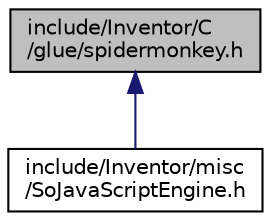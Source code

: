 digraph "include/Inventor/C/glue/spidermonkey.h"
{
 // LATEX_PDF_SIZE
  edge [fontname="Helvetica",fontsize="10",labelfontname="Helvetica",labelfontsize="10"];
  node [fontname="Helvetica",fontsize="10",shape=record];
  Node1 [label="include/Inventor/C\l/glue/spidermonkey.h",height=0.2,width=0.4,color="black", fillcolor="grey75", style="filled", fontcolor="black",tooltip=" "];
  Node1 -> Node2 [dir="back",color="midnightblue",fontsize="10",style="solid",fontname="Helvetica"];
  Node2 [label="include/Inventor/misc\l/SoJavaScriptEngine.h",height=0.2,width=0.4,color="black", fillcolor="white", style="filled",URL="$SoJavaScriptEngine_8h.html",tooltip=" "];
}
